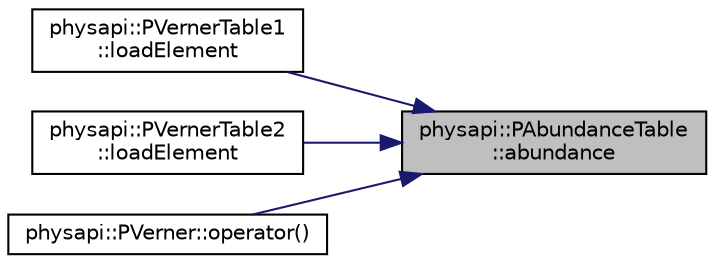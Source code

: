 digraph "physapi::PAbundanceTable::abundance"
{
 // LATEX_PDF_SIZE
  edge [fontname="Helvetica",fontsize="10",labelfontname="Helvetica",labelfontsize="10"];
  node [fontname="Helvetica",fontsize="10",shape=record];
  rankdir="RL";
  Node1 [label="physapi::PAbundanceTable\l::abundance",height=0.2,width=0.4,color="black", fillcolor="grey75", style="filled", fontcolor="black",tooltip="Get the abundance for the corresponding atomic number."];
  Node1 -> Node2 [dir="back",color="midnightblue",fontsize="10",style="solid",fontname="Helvetica"];
  Node2 [label="physapi::PVernerTable1\l::loadElement",height=0.2,width=0.4,color="black", fillcolor="white", style="filled",URL="$classphysapi_1_1_p_verner_table1.html#a0fe7fd51b219e9c3cf87b0d0a45b684a",tooltip=" "];
  Node1 -> Node3 [dir="back",color="midnightblue",fontsize="10",style="solid",fontname="Helvetica"];
  Node3 [label="physapi::PVernerTable2\l::loadElement",height=0.2,width=0.4,color="black", fillcolor="white", style="filled",URL="$classphysapi_1_1_p_verner_table2.html#acc657bb9575484b416bf07f19a89f58e",tooltip=" "];
  Node1 -> Node4 [dir="back",color="midnightblue",fontsize="10",style="solid",fontname="Helvetica"];
  Node4 [label="physapi::PVerner::operator()",height=0.2,width=0.4,color="black", fillcolor="white", style="filled",URL="$classphysapi_1_1_p_verner.html#a4898749e928ffb9212d88df246b91dca",tooltip=" "];
}
